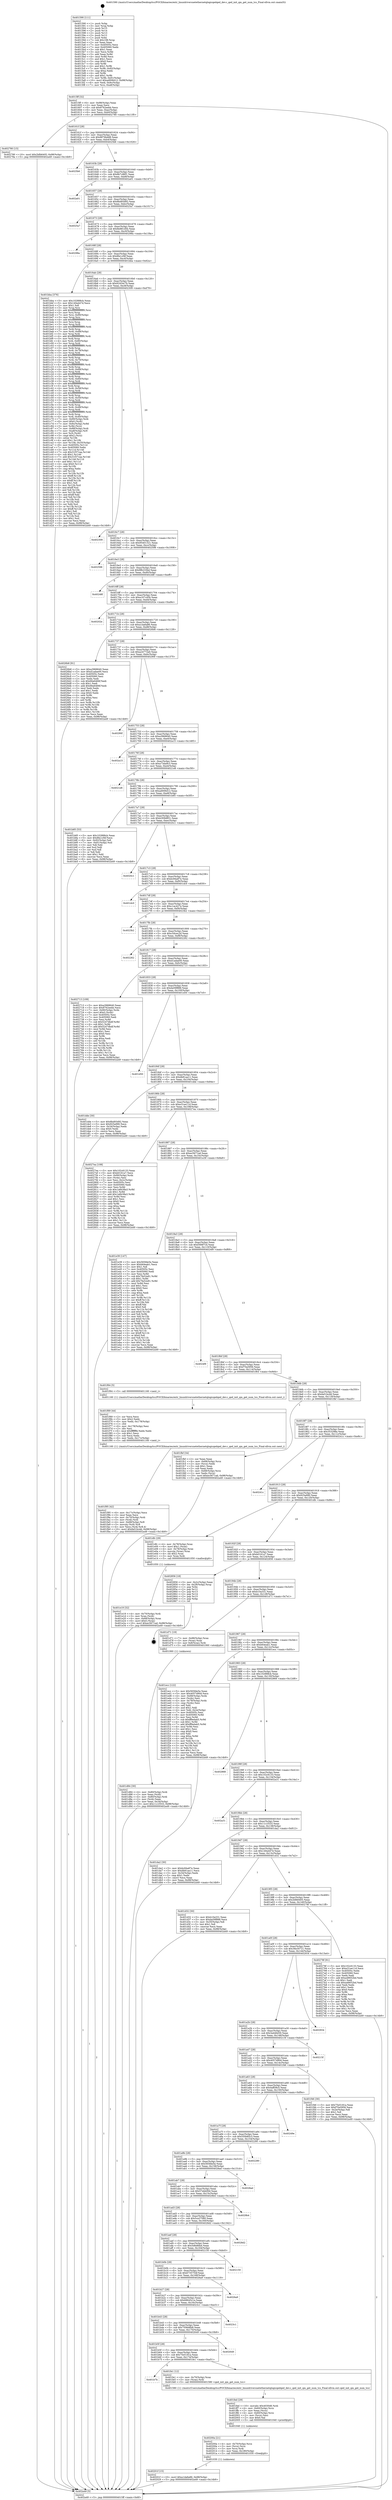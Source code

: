 digraph "0x401590" {
  label = "0x401590 (/mnt/c/Users/mathe/Desktop/tcc/POCII/binaries/extr_linuxdriversnetethernetqlogicqedqed_dev.c_qed_init_qm_get_num_tcs_Final-ollvm.out::main(0))"
  labelloc = "t"
  node[shape=record]

  Entry [label="",width=0.3,height=0.3,shape=circle,fillcolor=black,style=filled]
  "0x4015ff" [label="{
     0x4015ff [32]\l
     | [instrs]\l
     &nbsp;&nbsp;0x4015ff \<+6\>: mov -0x98(%rbp),%eax\l
     &nbsp;&nbsp;0x401605 \<+2\>: mov %eax,%ecx\l
     &nbsp;&nbsp;0x401607 \<+6\>: sub $0x8762eebb,%ecx\l
     &nbsp;&nbsp;0x40160d \<+6\>: mov %eax,-0xac(%rbp)\l
     &nbsp;&nbsp;0x401613 \<+6\>: mov %ecx,-0xb0(%rbp)\l
     &nbsp;&nbsp;0x401619 \<+6\>: je 0000000000402780 \<main+0x11f0\>\l
  }"]
  "0x402780" [label="{
     0x402780 [15]\l
     | [instrs]\l
     &nbsp;&nbsp;0x402780 \<+10\>: movl $0x2bfb6405,-0x98(%rbp)\l
     &nbsp;&nbsp;0x40278a \<+5\>: jmp 0000000000402a49 \<main+0x14b9\>\l
  }"]
  "0x40161f" [label="{
     0x40161f [28]\l
     | [instrs]\l
     &nbsp;&nbsp;0x40161f \<+5\>: jmp 0000000000401624 \<main+0x94\>\l
     &nbsp;&nbsp;0x401624 \<+6\>: mov -0xac(%rbp),%eax\l
     &nbsp;&nbsp;0x40162a \<+5\>: sub $0x8876bdd8,%eax\l
     &nbsp;&nbsp;0x40162f \<+6\>: mov %eax,-0xb4(%rbp)\l
     &nbsp;&nbsp;0x401635 \<+6\>: je 00000000004025b6 \<main+0x1026\>\l
  }"]
  Exit [label="",width=0.3,height=0.3,shape=circle,fillcolor=black,style=filled,peripheries=2]
  "0x4025b6" [label="{
     0x4025b6\l
  }", style=dashed]
  "0x40163b" [label="{
     0x40163b [28]\l
     | [instrs]\l
     &nbsp;&nbsp;0x40163b \<+5\>: jmp 0000000000401640 \<main+0xb0\>\l
     &nbsp;&nbsp;0x401640 \<+6\>: mov -0xac(%rbp),%eax\l
     &nbsp;&nbsp;0x401646 \<+5\>: sub $0x8b7c86f1,%eax\l
     &nbsp;&nbsp;0x40164b \<+6\>: mov %eax,-0xb8(%rbp)\l
     &nbsp;&nbsp;0x401651 \<+6\>: je 0000000000402a01 \<main+0x1471\>\l
  }"]
  "0x40201f" [label="{
     0x40201f [15]\l
     | [instrs]\l
     &nbsp;&nbsp;0x40201f \<+10\>: movl $0xa1da6a86,-0x98(%rbp)\l
     &nbsp;&nbsp;0x402029 \<+5\>: jmp 0000000000402a49 \<main+0x14b9\>\l
  }"]
  "0x402a01" [label="{
     0x402a01\l
  }", style=dashed]
  "0x401657" [label="{
     0x401657 [28]\l
     | [instrs]\l
     &nbsp;&nbsp;0x401657 \<+5\>: jmp 000000000040165c \<main+0xcc\>\l
     &nbsp;&nbsp;0x40165c \<+6\>: mov -0xac(%rbp),%eax\l
     &nbsp;&nbsp;0x401662 \<+5\>: sub $0x8bd93d92,%eax\l
     &nbsp;&nbsp;0x401667 \<+6\>: mov %eax,-0xbc(%rbp)\l
     &nbsp;&nbsp;0x40166d \<+6\>: je 00000000004025a7 \<main+0x1017\>\l
  }"]
  "0x40200a" [label="{
     0x40200a [21]\l
     | [instrs]\l
     &nbsp;&nbsp;0x40200a \<+4\>: mov -0x70(%rbp),%rcx\l
     &nbsp;&nbsp;0x40200e \<+3\>: mov (%rcx),%rcx\l
     &nbsp;&nbsp;0x402011 \<+3\>: mov %rcx,%rdi\l
     &nbsp;&nbsp;0x402014 \<+6\>: mov %eax,-0x180(%rbp)\l
     &nbsp;&nbsp;0x40201a \<+5\>: call 0000000000401030 \<free@plt\>\l
     | [calls]\l
     &nbsp;&nbsp;0x401030 \{1\} (unknown)\l
  }"]
  "0x4025a7" [label="{
     0x4025a7\l
  }", style=dashed]
  "0x401673" [label="{
     0x401673 [28]\l
     | [instrs]\l
     &nbsp;&nbsp;0x401673 \<+5\>: jmp 0000000000401678 \<main+0xe8\>\l
     &nbsp;&nbsp;0x401678 \<+6\>: mov -0xac(%rbp),%eax\l
     &nbsp;&nbsp;0x40167e \<+5\>: sub $0x8e881d5b,%eax\l
     &nbsp;&nbsp;0x401683 \<+6\>: mov %eax,-0xc0(%rbp)\l
     &nbsp;&nbsp;0x401689 \<+6\>: je 000000000040298a \<main+0x13fa\>\l
  }"]
  "0x401fed" [label="{
     0x401fed [29]\l
     | [instrs]\l
     &nbsp;&nbsp;0x401fed \<+10\>: movabs $0x4030d6,%rdi\l
     &nbsp;&nbsp;0x401ff7 \<+4\>: mov -0x60(%rbp),%rcx\l
     &nbsp;&nbsp;0x401ffb \<+2\>: mov %eax,(%rcx)\l
     &nbsp;&nbsp;0x401ffd \<+4\>: mov -0x60(%rbp),%rcx\l
     &nbsp;&nbsp;0x402001 \<+2\>: mov (%rcx),%esi\l
     &nbsp;&nbsp;0x402003 \<+2\>: mov $0x0,%al\l
     &nbsp;&nbsp;0x402005 \<+5\>: call 0000000000401040 \<printf@plt\>\l
     | [calls]\l
     &nbsp;&nbsp;0x401040 \{1\} (unknown)\l
  }"]
  "0x40298a" [label="{
     0x40298a\l
  }", style=dashed]
  "0x40168f" [label="{
     0x40168f [28]\l
     | [instrs]\l
     &nbsp;&nbsp;0x40168f \<+5\>: jmp 0000000000401694 \<main+0x104\>\l
     &nbsp;&nbsp;0x401694 \<+6\>: mov -0xac(%rbp),%eax\l
     &nbsp;&nbsp;0x40169a \<+5\>: sub $0x8fa1cf4f,%eax\l
     &nbsp;&nbsp;0x40169f \<+6\>: mov %eax,-0xc4(%rbp)\l
     &nbsp;&nbsp;0x4016a5 \<+6\>: je 0000000000401bba \<main+0x62a\>\l
  }"]
  "0x401b7b" [label="{
     0x401b7b\l
  }", style=dashed]
  "0x401bba" [label="{
     0x401bba [376]\l
     | [instrs]\l
     &nbsp;&nbsp;0x401bba \<+5\>: mov $0x102888cb,%eax\l
     &nbsp;&nbsp;0x401bbf \<+5\>: mov $0x140a447d,%ecx\l
     &nbsp;&nbsp;0x401bc4 \<+2\>: mov $0x1,%dl\l
     &nbsp;&nbsp;0x401bc6 \<+3\>: mov %rsp,%rsi\l
     &nbsp;&nbsp;0x401bc9 \<+4\>: add $0xfffffffffffffff0,%rsi\l
     &nbsp;&nbsp;0x401bcd \<+3\>: mov %rsi,%rsp\l
     &nbsp;&nbsp;0x401bd0 \<+7\>: mov %rsi,-0x90(%rbp)\l
     &nbsp;&nbsp;0x401bd7 \<+3\>: mov %rsp,%rsi\l
     &nbsp;&nbsp;0x401bda \<+4\>: add $0xfffffffffffffff0,%rsi\l
     &nbsp;&nbsp;0x401bde \<+3\>: mov %rsi,%rsp\l
     &nbsp;&nbsp;0x401be1 \<+3\>: mov %rsp,%rdi\l
     &nbsp;&nbsp;0x401be4 \<+4\>: add $0xfffffffffffffff0,%rdi\l
     &nbsp;&nbsp;0x401be8 \<+3\>: mov %rdi,%rsp\l
     &nbsp;&nbsp;0x401beb \<+7\>: mov %rdi,-0x88(%rbp)\l
     &nbsp;&nbsp;0x401bf2 \<+3\>: mov %rsp,%rdi\l
     &nbsp;&nbsp;0x401bf5 \<+4\>: add $0xfffffffffffffff0,%rdi\l
     &nbsp;&nbsp;0x401bf9 \<+3\>: mov %rdi,%rsp\l
     &nbsp;&nbsp;0x401bfc \<+4\>: mov %rdi,-0x80(%rbp)\l
     &nbsp;&nbsp;0x401c00 \<+3\>: mov %rsp,%rdi\l
     &nbsp;&nbsp;0x401c03 \<+4\>: add $0xfffffffffffffff0,%rdi\l
     &nbsp;&nbsp;0x401c07 \<+3\>: mov %rdi,%rsp\l
     &nbsp;&nbsp;0x401c0a \<+4\>: mov %rdi,-0x78(%rbp)\l
     &nbsp;&nbsp;0x401c0e \<+3\>: mov %rsp,%rdi\l
     &nbsp;&nbsp;0x401c11 \<+4\>: add $0xfffffffffffffff0,%rdi\l
     &nbsp;&nbsp;0x401c15 \<+3\>: mov %rdi,%rsp\l
     &nbsp;&nbsp;0x401c18 \<+4\>: mov %rdi,-0x70(%rbp)\l
     &nbsp;&nbsp;0x401c1c \<+3\>: mov %rsp,%rdi\l
     &nbsp;&nbsp;0x401c1f \<+4\>: add $0xfffffffffffffff0,%rdi\l
     &nbsp;&nbsp;0x401c23 \<+3\>: mov %rdi,%rsp\l
     &nbsp;&nbsp;0x401c26 \<+4\>: mov %rdi,-0x68(%rbp)\l
     &nbsp;&nbsp;0x401c2a \<+3\>: mov %rsp,%rdi\l
     &nbsp;&nbsp;0x401c2d \<+4\>: add $0xfffffffffffffff0,%rdi\l
     &nbsp;&nbsp;0x401c31 \<+3\>: mov %rdi,%rsp\l
     &nbsp;&nbsp;0x401c34 \<+4\>: mov %rdi,-0x60(%rbp)\l
     &nbsp;&nbsp;0x401c38 \<+3\>: mov %rsp,%rdi\l
     &nbsp;&nbsp;0x401c3b \<+4\>: add $0xfffffffffffffff0,%rdi\l
     &nbsp;&nbsp;0x401c3f \<+3\>: mov %rdi,%rsp\l
     &nbsp;&nbsp;0x401c42 \<+4\>: mov %rdi,-0x58(%rbp)\l
     &nbsp;&nbsp;0x401c46 \<+3\>: mov %rsp,%rdi\l
     &nbsp;&nbsp;0x401c49 \<+4\>: add $0xfffffffffffffff0,%rdi\l
     &nbsp;&nbsp;0x401c4d \<+3\>: mov %rdi,%rsp\l
     &nbsp;&nbsp;0x401c50 \<+4\>: mov %rdi,-0x50(%rbp)\l
     &nbsp;&nbsp;0x401c54 \<+3\>: mov %rsp,%rdi\l
     &nbsp;&nbsp;0x401c57 \<+4\>: add $0xfffffffffffffff0,%rdi\l
     &nbsp;&nbsp;0x401c5b \<+3\>: mov %rdi,%rsp\l
     &nbsp;&nbsp;0x401c5e \<+4\>: mov %rdi,-0x48(%rbp)\l
     &nbsp;&nbsp;0x401c62 \<+3\>: mov %rsp,%rdi\l
     &nbsp;&nbsp;0x401c65 \<+4\>: add $0xfffffffffffffff0,%rdi\l
     &nbsp;&nbsp;0x401c69 \<+3\>: mov %rdi,%rsp\l
     &nbsp;&nbsp;0x401c6c \<+4\>: mov %rdi,-0x40(%rbp)\l
     &nbsp;&nbsp;0x401c70 \<+7\>: mov -0x90(%rbp),%rdi\l
     &nbsp;&nbsp;0x401c77 \<+6\>: movl $0x0,(%rdi)\l
     &nbsp;&nbsp;0x401c7d \<+7\>: mov -0x9c(%rbp),%r8d\l
     &nbsp;&nbsp;0x401c84 \<+3\>: mov %r8d,(%rsi)\l
     &nbsp;&nbsp;0x401c87 \<+7\>: mov -0x88(%rbp),%rdi\l
     &nbsp;&nbsp;0x401c8e \<+7\>: mov -0xa8(%rbp),%r9\l
     &nbsp;&nbsp;0x401c95 \<+3\>: mov %r9,(%rdi)\l
     &nbsp;&nbsp;0x401c98 \<+3\>: cmpl $0x2,(%rsi)\l
     &nbsp;&nbsp;0x401c9b \<+4\>: setne %r10b\l
     &nbsp;&nbsp;0x401c9f \<+4\>: and $0x1,%r10b\l
     &nbsp;&nbsp;0x401ca3 \<+4\>: mov %r10b,-0x35(%rbp)\l
     &nbsp;&nbsp;0x401ca7 \<+8\>: mov 0x40505c,%r11d\l
     &nbsp;&nbsp;0x401caf \<+7\>: mov 0x405060,%ebx\l
     &nbsp;&nbsp;0x401cb6 \<+3\>: mov %r11d,%r14d\l
     &nbsp;&nbsp;0x401cb9 \<+7\>: sub $0x31f37caa,%r14d\l
     &nbsp;&nbsp;0x401cc0 \<+4\>: sub $0x1,%r14d\l
     &nbsp;&nbsp;0x401cc4 \<+7\>: add $0x31f37caa,%r14d\l
     &nbsp;&nbsp;0x401ccb \<+4\>: imul %r14d,%r11d\l
     &nbsp;&nbsp;0x401ccf \<+4\>: and $0x1,%r11d\l
     &nbsp;&nbsp;0x401cd3 \<+4\>: cmp $0x0,%r11d\l
     &nbsp;&nbsp;0x401cd7 \<+4\>: sete %r10b\l
     &nbsp;&nbsp;0x401cdb \<+3\>: cmp $0xa,%ebx\l
     &nbsp;&nbsp;0x401cde \<+4\>: setl %r15b\l
     &nbsp;&nbsp;0x401ce2 \<+3\>: mov %r10b,%r12b\l
     &nbsp;&nbsp;0x401ce5 \<+4\>: xor $0xff,%r12b\l
     &nbsp;&nbsp;0x401ce9 \<+3\>: mov %r15b,%r13b\l
     &nbsp;&nbsp;0x401cec \<+4\>: xor $0xff,%r13b\l
     &nbsp;&nbsp;0x401cf0 \<+3\>: xor $0x1,%dl\l
     &nbsp;&nbsp;0x401cf3 \<+3\>: mov %r12b,%sil\l
     &nbsp;&nbsp;0x401cf6 \<+4\>: and $0xff,%sil\l
     &nbsp;&nbsp;0x401cfa \<+3\>: and %dl,%r10b\l
     &nbsp;&nbsp;0x401cfd \<+3\>: mov %r13b,%dil\l
     &nbsp;&nbsp;0x401d00 \<+4\>: and $0xff,%dil\l
     &nbsp;&nbsp;0x401d04 \<+3\>: and %dl,%r15b\l
     &nbsp;&nbsp;0x401d07 \<+3\>: or %r10b,%sil\l
     &nbsp;&nbsp;0x401d0a \<+3\>: or %r15b,%dil\l
     &nbsp;&nbsp;0x401d0d \<+3\>: xor %dil,%sil\l
     &nbsp;&nbsp;0x401d10 \<+3\>: or %r13b,%r12b\l
     &nbsp;&nbsp;0x401d13 \<+4\>: xor $0xff,%r12b\l
     &nbsp;&nbsp;0x401d17 \<+3\>: or $0x1,%dl\l
     &nbsp;&nbsp;0x401d1a \<+3\>: and %dl,%r12b\l
     &nbsp;&nbsp;0x401d1d \<+3\>: or %r12b,%sil\l
     &nbsp;&nbsp;0x401d20 \<+4\>: test $0x1,%sil\l
     &nbsp;&nbsp;0x401d24 \<+3\>: cmovne %ecx,%eax\l
     &nbsp;&nbsp;0x401d27 \<+6\>: mov %eax,-0x98(%rbp)\l
     &nbsp;&nbsp;0x401d2d \<+5\>: jmp 0000000000402a49 \<main+0x14b9\>\l
  }"]
  "0x4016ab" [label="{
     0x4016ab [28]\l
     | [instrs]\l
     &nbsp;&nbsp;0x4016ab \<+5\>: jmp 00000000004016b0 \<main+0x120\>\l
     &nbsp;&nbsp;0x4016b0 \<+6\>: mov -0xac(%rbp),%eax\l
     &nbsp;&nbsp;0x4016b6 \<+5\>: sub $0x92454c7b,%eax\l
     &nbsp;&nbsp;0x4016bb \<+6\>: mov %eax,-0xc8(%rbp)\l
     &nbsp;&nbsp;0x4016c1 \<+6\>: je 0000000000402309 \<main+0xd79\>\l
  }"]
  "0x401fe1" [label="{
     0x401fe1 [12]\l
     | [instrs]\l
     &nbsp;&nbsp;0x401fe1 \<+4\>: mov -0x70(%rbp),%rax\l
     &nbsp;&nbsp;0x401fe5 \<+3\>: mov (%rax),%rdi\l
     &nbsp;&nbsp;0x401fe8 \<+5\>: call 0000000000401580 \<qed_init_qm_get_num_tcs\>\l
     | [calls]\l
     &nbsp;&nbsp;0x401580 \{1\} (/mnt/c/Users/mathe/Desktop/tcc/POCII/binaries/extr_linuxdriversnetethernetqlogicqedqed_dev.c_qed_init_qm_get_num_tcs_Final-ollvm.out::qed_init_qm_get_num_tcs)\l
  }"]
  "0x402309" [label="{
     0x402309\l
  }", style=dashed]
  "0x4016c7" [label="{
     0x4016c7 [28]\l
     | [instrs]\l
     &nbsp;&nbsp;0x4016c7 \<+5\>: jmp 00000000004016cc \<main+0x13c\>\l
     &nbsp;&nbsp;0x4016cc \<+6\>: mov -0xac(%rbp),%eax\l
     &nbsp;&nbsp;0x4016d2 \<+5\>: sub $0x95401321,%eax\l
     &nbsp;&nbsp;0x4016d7 \<+6\>: mov %eax,-0xcc(%rbp)\l
     &nbsp;&nbsp;0x4016dd \<+6\>: je 0000000000402598 \<main+0x1008\>\l
  }"]
  "0x401b5f" [label="{
     0x401b5f [28]\l
     | [instrs]\l
     &nbsp;&nbsp;0x401b5f \<+5\>: jmp 0000000000401b64 \<main+0x5d4\>\l
     &nbsp;&nbsp;0x401b64 \<+6\>: mov -0xac(%rbp),%eax\l
     &nbsp;&nbsp;0x401b6a \<+5\>: sub $0x75e5181a,%eax\l
     &nbsp;&nbsp;0x401b6f \<+6\>: mov %eax,-0x174(%rbp)\l
     &nbsp;&nbsp;0x401b75 \<+6\>: je 0000000000401fe1 \<main+0xa51\>\l
  }"]
  "0x402598" [label="{
     0x402598\l
  }", style=dashed]
  "0x4016e3" [label="{
     0x4016e3 [28]\l
     | [instrs]\l
     &nbsp;&nbsp;0x4016e3 \<+5\>: jmp 00000000004016e8 \<main+0x158\>\l
     &nbsp;&nbsp;0x4016e8 \<+6\>: mov -0xac(%rbp),%eax\l
     &nbsp;&nbsp;0x4016ee \<+5\>: sub $0x9fb233bd,%eax\l
     &nbsp;&nbsp;0x4016f3 \<+6\>: mov %eax,-0xd0(%rbp)\l
     &nbsp;&nbsp;0x4016f9 \<+6\>: je 000000000040248f \<main+0xeff\>\l
  }"]
  "0x402649" [label="{
     0x402649\l
  }", style=dashed]
  "0x40248f" [label="{
     0x40248f\l
  }", style=dashed]
  "0x4016ff" [label="{
     0x4016ff [28]\l
     | [instrs]\l
     &nbsp;&nbsp;0x4016ff \<+5\>: jmp 0000000000401704 \<main+0x174\>\l
     &nbsp;&nbsp;0x401704 \<+6\>: mov -0xac(%rbp),%eax\l
     &nbsp;&nbsp;0x40170a \<+5\>: sub $0xa167c45b,%eax\l
     &nbsp;&nbsp;0x40170f \<+6\>: mov %eax,-0xd4(%rbp)\l
     &nbsp;&nbsp;0x401715 \<+6\>: je 000000000040202e \<main+0xa9e\>\l
  }"]
  "0x401b43" [label="{
     0x401b43 [28]\l
     | [instrs]\l
     &nbsp;&nbsp;0x401b43 \<+5\>: jmp 0000000000401b48 \<main+0x5b8\>\l
     &nbsp;&nbsp;0x401b48 \<+6\>: mov -0xac(%rbp),%eax\l
     &nbsp;&nbsp;0x401b4e \<+5\>: sub $0x7506d6b8,%eax\l
     &nbsp;&nbsp;0x401b53 \<+6\>: mov %eax,-0x170(%rbp)\l
     &nbsp;&nbsp;0x401b59 \<+6\>: je 0000000000402649 \<main+0x10b9\>\l
  }"]
  "0x40202e" [label="{
     0x40202e\l
  }", style=dashed]
  "0x40171b" [label="{
     0x40171b [28]\l
     | [instrs]\l
     &nbsp;&nbsp;0x40171b \<+5\>: jmp 0000000000401720 \<main+0x190\>\l
     &nbsp;&nbsp;0x401720 \<+6\>: mov -0xac(%rbp),%eax\l
     &nbsp;&nbsp;0x401726 \<+5\>: sub $0xa1da6a86,%eax\l
     &nbsp;&nbsp;0x40172b \<+6\>: mov %eax,-0xd8(%rbp)\l
     &nbsp;&nbsp;0x401731 \<+6\>: je 00000000004026b8 \<main+0x1128\>\l
  }"]
  "0x4023c1" [label="{
     0x4023c1\l
  }", style=dashed]
  "0x4026b8" [label="{
     0x4026b8 [91]\l
     | [instrs]\l
     &nbsp;&nbsp;0x4026b8 \<+5\>: mov $0xa3968640,%eax\l
     &nbsp;&nbsp;0x4026bd \<+5\>: mov $0xd1adae00,%ecx\l
     &nbsp;&nbsp;0x4026c2 \<+7\>: mov 0x40505c,%edx\l
     &nbsp;&nbsp;0x4026c9 \<+7\>: mov 0x405060,%esi\l
     &nbsp;&nbsp;0x4026d0 \<+2\>: mov %edx,%edi\l
     &nbsp;&nbsp;0x4026d2 \<+6\>: sub $0x66a6466f,%edi\l
     &nbsp;&nbsp;0x4026d8 \<+3\>: sub $0x1,%edi\l
     &nbsp;&nbsp;0x4026db \<+6\>: add $0x66a6466f,%edi\l
     &nbsp;&nbsp;0x4026e1 \<+3\>: imul %edi,%edx\l
     &nbsp;&nbsp;0x4026e4 \<+3\>: and $0x1,%edx\l
     &nbsp;&nbsp;0x4026e7 \<+3\>: cmp $0x0,%edx\l
     &nbsp;&nbsp;0x4026ea \<+4\>: sete %r8b\l
     &nbsp;&nbsp;0x4026ee \<+3\>: cmp $0xa,%esi\l
     &nbsp;&nbsp;0x4026f1 \<+4\>: setl %r9b\l
     &nbsp;&nbsp;0x4026f5 \<+3\>: mov %r8b,%r10b\l
     &nbsp;&nbsp;0x4026f8 \<+3\>: and %r9b,%r10b\l
     &nbsp;&nbsp;0x4026fb \<+3\>: xor %r9b,%r8b\l
     &nbsp;&nbsp;0x4026fe \<+3\>: or %r8b,%r10b\l
     &nbsp;&nbsp;0x402701 \<+4\>: test $0x1,%r10b\l
     &nbsp;&nbsp;0x402705 \<+3\>: cmovne %ecx,%eax\l
     &nbsp;&nbsp;0x402708 \<+6\>: mov %eax,-0x98(%rbp)\l
     &nbsp;&nbsp;0x40270e \<+5\>: jmp 0000000000402a49 \<main+0x14b9\>\l
  }"]
  "0x401737" [label="{
     0x401737 [28]\l
     | [instrs]\l
     &nbsp;&nbsp;0x401737 \<+5\>: jmp 000000000040173c \<main+0x1ac\>\l
     &nbsp;&nbsp;0x40173c \<+6\>: mov -0xac(%rbp),%eax\l
     &nbsp;&nbsp;0x401742 \<+5\>: sub $0xa24772a0,%eax\l
     &nbsp;&nbsp;0x401747 \<+6\>: mov %eax,-0xdc(%rbp)\l
     &nbsp;&nbsp;0x40174d \<+6\>: je 000000000040290f \<main+0x137f\>\l
  }"]
  "0x401b27" [label="{
     0x401b27 [28]\l
     | [instrs]\l
     &nbsp;&nbsp;0x401b27 \<+5\>: jmp 0000000000401b2c \<main+0x59c\>\l
     &nbsp;&nbsp;0x401b2c \<+6\>: mov -0xac(%rbp),%eax\l
     &nbsp;&nbsp;0x401b32 \<+5\>: sub $0x68645c1a,%eax\l
     &nbsp;&nbsp;0x401b37 \<+6\>: mov %eax,-0x16c(%rbp)\l
     &nbsp;&nbsp;0x401b3d \<+6\>: je 00000000004023c1 \<main+0xe31\>\l
  }"]
  "0x40290f" [label="{
     0x40290f\l
  }", style=dashed]
  "0x401753" [label="{
     0x401753 [28]\l
     | [instrs]\l
     &nbsp;&nbsp;0x401753 \<+5\>: jmp 0000000000401758 \<main+0x1c8\>\l
     &nbsp;&nbsp;0x401758 \<+6\>: mov -0xac(%rbp),%eax\l
     &nbsp;&nbsp;0x40175e \<+5\>: sub $0xa3968640,%eax\l
     &nbsp;&nbsp;0x401763 \<+6\>: mov %eax,-0xe0(%rbp)\l
     &nbsp;&nbsp;0x401769 \<+6\>: je 0000000000402a15 \<main+0x1485\>\l
  }"]
  "0x4026a9" [label="{
     0x4026a9\l
  }", style=dashed]
  "0x402a15" [label="{
     0x402a15\l
  }", style=dashed]
  "0x40176f" [label="{
     0x40176f [28]\l
     | [instrs]\l
     &nbsp;&nbsp;0x40176f \<+5\>: jmp 0000000000401774 \<main+0x1e4\>\l
     &nbsp;&nbsp;0x401774 \<+6\>: mov -0xac(%rbp),%eax\l
     &nbsp;&nbsp;0x40177a \<+5\>: sub $0xa73da9c3,%eax\l
     &nbsp;&nbsp;0x40177f \<+6\>: mov %eax,-0xe4(%rbp)\l
     &nbsp;&nbsp;0x401785 \<+6\>: je 00000000004021e8 \<main+0xc58\>\l
  }"]
  "0x401b0b" [label="{
     0x401b0b [28]\l
     | [instrs]\l
     &nbsp;&nbsp;0x401b0b \<+5\>: jmp 0000000000401b10 \<main+0x580\>\l
     &nbsp;&nbsp;0x401b10 \<+6\>: mov -0xac(%rbp),%eax\l
     &nbsp;&nbsp;0x401b16 \<+5\>: sub $0x6735754f,%eax\l
     &nbsp;&nbsp;0x401b1b \<+6\>: mov %eax,-0x168(%rbp)\l
     &nbsp;&nbsp;0x401b21 \<+6\>: je 00000000004026a9 \<main+0x1119\>\l
  }"]
  "0x4021e8" [label="{
     0x4021e8\l
  }", style=dashed]
  "0x40178b" [label="{
     0x40178b [28]\l
     | [instrs]\l
     &nbsp;&nbsp;0x40178b \<+5\>: jmp 0000000000401790 \<main+0x200\>\l
     &nbsp;&nbsp;0x401790 \<+6\>: mov -0xac(%rbp),%eax\l
     &nbsp;&nbsp;0x401796 \<+5\>: sub $0xad006d12,%eax\l
     &nbsp;&nbsp;0x40179b \<+6\>: mov %eax,-0xe8(%rbp)\l
     &nbsp;&nbsp;0x4017a1 \<+6\>: je 0000000000401b85 \<main+0x5f5\>\l
  }"]
  "0x402150" [label="{
     0x402150\l
  }", style=dashed]
  "0x401b85" [label="{
     0x401b85 [53]\l
     | [instrs]\l
     &nbsp;&nbsp;0x401b85 \<+5\>: mov $0x102888cb,%eax\l
     &nbsp;&nbsp;0x401b8a \<+5\>: mov $0x8fa1cf4f,%ecx\l
     &nbsp;&nbsp;0x401b8f \<+6\>: mov -0x92(%rbp),%dl\l
     &nbsp;&nbsp;0x401b95 \<+7\>: mov -0x91(%rbp),%sil\l
     &nbsp;&nbsp;0x401b9c \<+3\>: mov %dl,%dil\l
     &nbsp;&nbsp;0x401b9f \<+3\>: and %sil,%dil\l
     &nbsp;&nbsp;0x401ba2 \<+3\>: xor %sil,%dl\l
     &nbsp;&nbsp;0x401ba5 \<+3\>: or %dl,%dil\l
     &nbsp;&nbsp;0x401ba8 \<+4\>: test $0x1,%dil\l
     &nbsp;&nbsp;0x401bac \<+3\>: cmovne %ecx,%eax\l
     &nbsp;&nbsp;0x401baf \<+6\>: mov %eax,-0x98(%rbp)\l
     &nbsp;&nbsp;0x401bb5 \<+5\>: jmp 0000000000402a49 \<main+0x14b9\>\l
  }"]
  "0x4017a7" [label="{
     0x4017a7 [28]\l
     | [instrs]\l
     &nbsp;&nbsp;0x4017a7 \<+5\>: jmp 00000000004017ac \<main+0x21c\>\l
     &nbsp;&nbsp;0x4017ac \<+6\>: mov -0xac(%rbp),%eax\l
     &nbsp;&nbsp;0x4017b2 \<+5\>: sub $0xb309d851,%eax\l
     &nbsp;&nbsp;0x4017b7 \<+6\>: mov %eax,-0xec(%rbp)\l
     &nbsp;&nbsp;0x4017bd \<+6\>: je 00000000004020c1 \<main+0xb31\>\l
  }"]
  "0x402a49" [label="{
     0x402a49 [5]\l
     | [instrs]\l
     &nbsp;&nbsp;0x402a49 \<+5\>: jmp 00000000004015ff \<main+0x6f\>\l
  }"]
  "0x401590" [label="{
     0x401590 [111]\l
     | [instrs]\l
     &nbsp;&nbsp;0x401590 \<+1\>: push %rbp\l
     &nbsp;&nbsp;0x401591 \<+3\>: mov %rsp,%rbp\l
     &nbsp;&nbsp;0x401594 \<+2\>: push %r15\l
     &nbsp;&nbsp;0x401596 \<+2\>: push %r14\l
     &nbsp;&nbsp;0x401598 \<+2\>: push %r13\l
     &nbsp;&nbsp;0x40159a \<+2\>: push %r12\l
     &nbsp;&nbsp;0x40159c \<+1\>: push %rbx\l
     &nbsp;&nbsp;0x40159d \<+7\>: sub $0x198,%rsp\l
     &nbsp;&nbsp;0x4015a4 \<+2\>: xor %eax,%eax\l
     &nbsp;&nbsp;0x4015a6 \<+7\>: mov 0x40505c,%ecx\l
     &nbsp;&nbsp;0x4015ad \<+7\>: mov 0x405060,%edx\l
     &nbsp;&nbsp;0x4015b4 \<+3\>: sub $0x1,%eax\l
     &nbsp;&nbsp;0x4015b7 \<+3\>: mov %ecx,%r8d\l
     &nbsp;&nbsp;0x4015ba \<+3\>: add %eax,%r8d\l
     &nbsp;&nbsp;0x4015bd \<+4\>: imul %r8d,%ecx\l
     &nbsp;&nbsp;0x4015c1 \<+3\>: and $0x1,%ecx\l
     &nbsp;&nbsp;0x4015c4 \<+3\>: cmp $0x0,%ecx\l
     &nbsp;&nbsp;0x4015c7 \<+4\>: sete %r9b\l
     &nbsp;&nbsp;0x4015cb \<+4\>: and $0x1,%r9b\l
     &nbsp;&nbsp;0x4015cf \<+7\>: mov %r9b,-0x92(%rbp)\l
     &nbsp;&nbsp;0x4015d6 \<+3\>: cmp $0xa,%edx\l
     &nbsp;&nbsp;0x4015d9 \<+4\>: setl %r9b\l
     &nbsp;&nbsp;0x4015dd \<+4\>: and $0x1,%r9b\l
     &nbsp;&nbsp;0x4015e1 \<+7\>: mov %r9b,-0x91(%rbp)\l
     &nbsp;&nbsp;0x4015e8 \<+10\>: movl $0xad006d12,-0x98(%rbp)\l
     &nbsp;&nbsp;0x4015f2 \<+6\>: mov %edi,-0x9c(%rbp)\l
     &nbsp;&nbsp;0x4015f8 \<+7\>: mov %rsi,-0xa8(%rbp)\l
  }"]
  "0x401aef" [label="{
     0x401aef [28]\l
     | [instrs]\l
     &nbsp;&nbsp;0x401aef \<+5\>: jmp 0000000000401af4 \<main+0x564\>\l
     &nbsp;&nbsp;0x401af4 \<+6\>: mov -0xac(%rbp),%eax\l
     &nbsp;&nbsp;0x401afa \<+5\>: sub $0x5d6d6fa4,%eax\l
     &nbsp;&nbsp;0x401aff \<+6\>: mov %eax,-0x164(%rbp)\l
     &nbsp;&nbsp;0x401b05 \<+6\>: je 0000000000402150 \<main+0xbc0\>\l
  }"]
  "0x4028d2" [label="{
     0x4028d2\l
  }", style=dashed]
  "0x4020c1" [label="{
     0x4020c1\l
  }", style=dashed]
  "0x4017c3" [label="{
     0x4017c3 [28]\l
     | [instrs]\l
     &nbsp;&nbsp;0x4017c3 \<+5\>: jmp 00000000004017c8 \<main+0x238\>\l
     &nbsp;&nbsp;0x4017c8 \<+6\>: mov -0xac(%rbp),%eax\l
     &nbsp;&nbsp;0x4017ce \<+5\>: sub $0xbc94a87e,%eax\l
     &nbsp;&nbsp;0x4017d3 \<+6\>: mov %eax,-0xf0(%rbp)\l
     &nbsp;&nbsp;0x4017d9 \<+6\>: je 0000000000401dc0 \<main+0x830\>\l
  }"]
  "0x401ad3" [label="{
     0x401ad3 [28]\l
     | [instrs]\l
     &nbsp;&nbsp;0x401ad3 \<+5\>: jmp 0000000000401ad8 \<main+0x548\>\l
     &nbsp;&nbsp;0x401ad8 \<+6\>: mov -0xac(%rbp),%eax\l
     &nbsp;&nbsp;0x401ade \<+5\>: sub $0x5ca37080,%eax\l
     &nbsp;&nbsp;0x401ae3 \<+6\>: mov %eax,-0x160(%rbp)\l
     &nbsp;&nbsp;0x401ae9 \<+6\>: je 00000000004028d2 \<main+0x1342\>\l
  }"]
  "0x401dc0" [label="{
     0x401dc0\l
  }", style=dashed]
  "0x4017df" [label="{
     0x4017df [28]\l
     | [instrs]\l
     &nbsp;&nbsp;0x4017df \<+5\>: jmp 00000000004017e4 \<main+0x254\>\l
     &nbsp;&nbsp;0x4017e4 \<+6\>: mov -0xac(%rbp),%eax\l
     &nbsp;&nbsp;0x4017ea \<+5\>: sub $0xc1ac427e,%eax\l
     &nbsp;&nbsp;0x4017ef \<+6\>: mov %eax,-0xf4(%rbp)\l
     &nbsp;&nbsp;0x4017f5 \<+6\>: je 00000000004023b2 \<main+0xe22\>\l
  }"]
  "0x4029b4" [label="{
     0x4029b4\l
  }", style=dashed]
  "0x4023b2" [label="{
     0x4023b2\l
  }", style=dashed]
  "0x4017fb" [label="{
     0x4017fb [28]\l
     | [instrs]\l
     &nbsp;&nbsp;0x4017fb \<+5\>: jmp 0000000000401800 \<main+0x270\>\l
     &nbsp;&nbsp;0x401800 \<+6\>: mov -0xac(%rbp),%eax\l
     &nbsp;&nbsp;0x401806 \<+5\>: sub $0xc5dcec2d,%eax\l
     &nbsp;&nbsp;0x40180b \<+6\>: mov %eax,-0xf8(%rbp)\l
     &nbsp;&nbsp;0x401811 \<+6\>: je 0000000000402262 \<main+0xcd2\>\l
  }"]
  "0x401ab7" [label="{
     0x401ab7 [28]\l
     | [instrs]\l
     &nbsp;&nbsp;0x401ab7 \<+5\>: jmp 0000000000401abc \<main+0x52c\>\l
     &nbsp;&nbsp;0x401abc \<+6\>: mov -0xac(%rbp),%eax\l
     &nbsp;&nbsp;0x401ac2 \<+5\>: sub $0x57ebb00d,%eax\l
     &nbsp;&nbsp;0x401ac7 \<+6\>: mov %eax,-0x15c(%rbp)\l
     &nbsp;&nbsp;0x401acd \<+6\>: je 00000000004029b4 \<main+0x1424\>\l
  }"]
  "0x402262" [label="{
     0x402262\l
  }", style=dashed]
  "0x401817" [label="{
     0x401817 [28]\l
     | [instrs]\l
     &nbsp;&nbsp;0x401817 \<+5\>: jmp 000000000040181c \<main+0x28c\>\l
     &nbsp;&nbsp;0x40181c \<+6\>: mov -0xac(%rbp),%eax\l
     &nbsp;&nbsp;0x401822 \<+5\>: sub $0xd1adae00,%eax\l
     &nbsp;&nbsp;0x401827 \<+6\>: mov %eax,-0xfc(%rbp)\l
     &nbsp;&nbsp;0x40182d \<+6\>: je 0000000000402713 \<main+0x1183\>\l
  }"]
  "0x4028ad" [label="{
     0x4028ad\l
  }", style=dashed]
  "0x402713" [label="{
     0x402713 [109]\l
     | [instrs]\l
     &nbsp;&nbsp;0x402713 \<+5\>: mov $0xa3968640,%eax\l
     &nbsp;&nbsp;0x402718 \<+5\>: mov $0x8762eebb,%ecx\l
     &nbsp;&nbsp;0x40271d \<+7\>: mov -0x90(%rbp),%rdx\l
     &nbsp;&nbsp;0x402724 \<+6\>: movl $0x0,(%rdx)\l
     &nbsp;&nbsp;0x40272a \<+7\>: mov 0x40505c,%esi\l
     &nbsp;&nbsp;0x402731 \<+7\>: mov 0x405060,%edi\l
     &nbsp;&nbsp;0x402738 \<+3\>: mov %esi,%r8d\l
     &nbsp;&nbsp;0x40273b \<+7\>: sub $0x5247dbdf,%r8d\l
     &nbsp;&nbsp;0x402742 \<+4\>: sub $0x1,%r8d\l
     &nbsp;&nbsp;0x402746 \<+7\>: add $0x5247dbdf,%r8d\l
     &nbsp;&nbsp;0x40274d \<+4\>: imul %r8d,%esi\l
     &nbsp;&nbsp;0x402751 \<+3\>: and $0x1,%esi\l
     &nbsp;&nbsp;0x402754 \<+3\>: cmp $0x0,%esi\l
     &nbsp;&nbsp;0x402757 \<+4\>: sete %r9b\l
     &nbsp;&nbsp;0x40275b \<+3\>: cmp $0xa,%edi\l
     &nbsp;&nbsp;0x40275e \<+4\>: setl %r10b\l
     &nbsp;&nbsp;0x402762 \<+3\>: mov %r9b,%r11b\l
     &nbsp;&nbsp;0x402765 \<+3\>: and %r10b,%r11b\l
     &nbsp;&nbsp;0x402768 \<+3\>: xor %r10b,%r9b\l
     &nbsp;&nbsp;0x40276b \<+3\>: or %r9b,%r11b\l
     &nbsp;&nbsp;0x40276e \<+4\>: test $0x1,%r11b\l
     &nbsp;&nbsp;0x402772 \<+3\>: cmovne %ecx,%eax\l
     &nbsp;&nbsp;0x402775 \<+6\>: mov %eax,-0x98(%rbp)\l
     &nbsp;&nbsp;0x40277b \<+5\>: jmp 0000000000402a49 \<main+0x14b9\>\l
  }"]
  "0x401833" [label="{
     0x401833 [28]\l
     | [instrs]\l
     &nbsp;&nbsp;0x401833 \<+5\>: jmp 0000000000401838 \<main+0x2a8\>\l
     &nbsp;&nbsp;0x401838 \<+6\>: mov -0xac(%rbp),%eax\l
     &nbsp;&nbsp;0x40183e \<+5\>: sub $0xda59f888,%eax\l
     &nbsp;&nbsp;0x401843 \<+6\>: mov %eax,-0x100(%rbp)\l
     &nbsp;&nbsp;0x401849 \<+6\>: je 0000000000401d50 \<main+0x7c0\>\l
  }"]
  "0x401a9b" [label="{
     0x401a9b [28]\l
     | [instrs]\l
     &nbsp;&nbsp;0x401a9b \<+5\>: jmp 0000000000401aa0 \<main+0x510\>\l
     &nbsp;&nbsp;0x401aa0 \<+6\>: mov -0xac(%rbp),%eax\l
     &nbsp;&nbsp;0x401aa6 \<+5\>: sub $0x565fde5e,%eax\l
     &nbsp;&nbsp;0x401aab \<+6\>: mov %eax,-0x158(%rbp)\l
     &nbsp;&nbsp;0x401ab1 \<+6\>: je 00000000004028ad \<main+0x131d\>\l
  }"]
  "0x401d50" [label="{
     0x401d50\l
  }", style=dashed]
  "0x40184f" [label="{
     0x40184f [28]\l
     | [instrs]\l
     &nbsp;&nbsp;0x40184f \<+5\>: jmp 0000000000401854 \<main+0x2c4\>\l
     &nbsp;&nbsp;0x401854 \<+6\>: mov -0xac(%rbp),%eax\l
     &nbsp;&nbsp;0x40185a \<+5\>: sub $0xdb81aa11,%eax\l
     &nbsp;&nbsp;0x40185f \<+6\>: mov %eax,-0x104(%rbp)\l
     &nbsp;&nbsp;0x401865 \<+6\>: je 0000000000401dde \<main+0x84e\>\l
  }"]
  "0x402280" [label="{
     0x402280\l
  }", style=dashed]
  "0x401dde" [label="{
     0x401dde [30]\l
     | [instrs]\l
     &nbsp;&nbsp;0x401dde \<+5\>: mov $0x8bd93d92,%eax\l
     &nbsp;&nbsp;0x401de3 \<+5\>: mov $0x925a990,%ecx\l
     &nbsp;&nbsp;0x401de8 \<+3\>: mov -0x34(%rbp),%edx\l
     &nbsp;&nbsp;0x401deb \<+3\>: cmp $0x0,%edx\l
     &nbsp;&nbsp;0x401dee \<+3\>: cmove %ecx,%eax\l
     &nbsp;&nbsp;0x401df1 \<+6\>: mov %eax,-0x98(%rbp)\l
     &nbsp;&nbsp;0x401df7 \<+5\>: jmp 0000000000402a49 \<main+0x14b9\>\l
  }"]
  "0x40186b" [label="{
     0x40186b [28]\l
     | [instrs]\l
     &nbsp;&nbsp;0x40186b \<+5\>: jmp 0000000000401870 \<main+0x2e0\>\l
     &nbsp;&nbsp;0x401870 \<+6\>: mov -0xac(%rbp),%eax\l
     &nbsp;&nbsp;0x401876 \<+5\>: sub $0xe31ee11d,%eax\l
     &nbsp;&nbsp;0x40187b \<+6\>: mov %eax,-0x108(%rbp)\l
     &nbsp;&nbsp;0x401881 \<+6\>: je 00000000004027ea \<main+0x125a\>\l
  }"]
  "0x401a7f" [label="{
     0x401a7f [28]\l
     | [instrs]\l
     &nbsp;&nbsp;0x401a7f \<+5\>: jmp 0000000000401a84 \<main+0x4f4\>\l
     &nbsp;&nbsp;0x401a84 \<+6\>: mov -0xac(%rbp),%eax\l
     &nbsp;&nbsp;0x401a8a \<+5\>: sub $0x550b85c3,%eax\l
     &nbsp;&nbsp;0x401a8f \<+6\>: mov %eax,-0x154(%rbp)\l
     &nbsp;&nbsp;0x401a95 \<+6\>: je 0000000000402280 \<main+0xcf0\>\l
  }"]
  "0x4027ea" [label="{
     0x4027ea [108]\l
     | [instrs]\l
     &nbsp;&nbsp;0x4027ea \<+5\>: mov $0x102c6133,%eax\l
     &nbsp;&nbsp;0x4027ef \<+5\>: mov $0xb0161a7,%ecx\l
     &nbsp;&nbsp;0x4027f4 \<+7\>: mov -0x90(%rbp),%rdx\l
     &nbsp;&nbsp;0x4027fb \<+2\>: mov (%rdx),%esi\l
     &nbsp;&nbsp;0x4027fd \<+3\>: mov %esi,-0x2c(%rbp)\l
     &nbsp;&nbsp;0x402800 \<+7\>: mov 0x40505c,%esi\l
     &nbsp;&nbsp;0x402807 \<+7\>: mov 0x405060,%edi\l
     &nbsp;&nbsp;0x40280e \<+3\>: mov %esi,%r8d\l
     &nbsp;&nbsp;0x402811 \<+7\>: sub $0x1a6b38a3,%r8d\l
     &nbsp;&nbsp;0x402818 \<+4\>: sub $0x1,%r8d\l
     &nbsp;&nbsp;0x40281c \<+7\>: add $0x1a6b38a3,%r8d\l
     &nbsp;&nbsp;0x402823 \<+4\>: imul %r8d,%esi\l
     &nbsp;&nbsp;0x402827 \<+3\>: and $0x1,%esi\l
     &nbsp;&nbsp;0x40282a \<+3\>: cmp $0x0,%esi\l
     &nbsp;&nbsp;0x40282d \<+4\>: sete %r9b\l
     &nbsp;&nbsp;0x402831 \<+3\>: cmp $0xa,%edi\l
     &nbsp;&nbsp;0x402834 \<+4\>: setl %r10b\l
     &nbsp;&nbsp;0x402838 \<+3\>: mov %r9b,%r11b\l
     &nbsp;&nbsp;0x40283b \<+3\>: and %r10b,%r11b\l
     &nbsp;&nbsp;0x40283e \<+3\>: xor %r10b,%r9b\l
     &nbsp;&nbsp;0x402841 \<+3\>: or %r9b,%r11b\l
     &nbsp;&nbsp;0x402844 \<+4\>: test $0x1,%r11b\l
     &nbsp;&nbsp;0x402848 \<+3\>: cmovne %ecx,%eax\l
     &nbsp;&nbsp;0x40284b \<+6\>: mov %eax,-0x98(%rbp)\l
     &nbsp;&nbsp;0x402851 \<+5\>: jmp 0000000000402a49 \<main+0x14b9\>\l
  }"]
  "0x401887" [label="{
     0x401887 [28]\l
     | [instrs]\l
     &nbsp;&nbsp;0x401887 \<+5\>: jmp 000000000040188c \<main+0x2fc\>\l
     &nbsp;&nbsp;0x40188c \<+6\>: mov -0xac(%rbp),%eax\l
     &nbsp;&nbsp;0x401892 \<+5\>: sub $0xec5671ad,%eax\l
     &nbsp;&nbsp;0x401897 \<+6\>: mov %eax,-0x10c(%rbp)\l
     &nbsp;&nbsp;0x40189d \<+6\>: je 0000000000401e39 \<main+0x8a9\>\l
  }"]
  "0x40249e" [label="{
     0x40249e\l
  }", style=dashed]
  "0x401e39" [label="{
     0x401e39 [147]\l
     | [instrs]\l
     &nbsp;&nbsp;0x401e39 \<+5\>: mov $0x565fde5e,%eax\l
     &nbsp;&nbsp;0x401e3e \<+5\>: mov $0xb64eab1,%ecx\l
     &nbsp;&nbsp;0x401e43 \<+2\>: mov $0x1,%dl\l
     &nbsp;&nbsp;0x401e45 \<+7\>: mov 0x40505c,%esi\l
     &nbsp;&nbsp;0x401e4c \<+7\>: mov 0x405060,%edi\l
     &nbsp;&nbsp;0x401e53 \<+3\>: mov %esi,%r8d\l
     &nbsp;&nbsp;0x401e56 \<+7\>: sub $0x7fa52e81,%r8d\l
     &nbsp;&nbsp;0x401e5d \<+4\>: sub $0x1,%r8d\l
     &nbsp;&nbsp;0x401e61 \<+7\>: add $0x7fa52e81,%r8d\l
     &nbsp;&nbsp;0x401e68 \<+4\>: imul %r8d,%esi\l
     &nbsp;&nbsp;0x401e6c \<+3\>: and $0x1,%esi\l
     &nbsp;&nbsp;0x401e6f \<+3\>: cmp $0x0,%esi\l
     &nbsp;&nbsp;0x401e72 \<+4\>: sete %r9b\l
     &nbsp;&nbsp;0x401e76 \<+3\>: cmp $0xa,%edi\l
     &nbsp;&nbsp;0x401e79 \<+4\>: setl %r10b\l
     &nbsp;&nbsp;0x401e7d \<+3\>: mov %r9b,%r11b\l
     &nbsp;&nbsp;0x401e80 \<+4\>: xor $0xff,%r11b\l
     &nbsp;&nbsp;0x401e84 \<+3\>: mov %r10b,%bl\l
     &nbsp;&nbsp;0x401e87 \<+3\>: xor $0xff,%bl\l
     &nbsp;&nbsp;0x401e8a \<+3\>: xor $0x0,%dl\l
     &nbsp;&nbsp;0x401e8d \<+3\>: mov %r11b,%r14b\l
     &nbsp;&nbsp;0x401e90 \<+4\>: and $0x0,%r14b\l
     &nbsp;&nbsp;0x401e94 \<+3\>: and %dl,%r9b\l
     &nbsp;&nbsp;0x401e97 \<+3\>: mov %bl,%r15b\l
     &nbsp;&nbsp;0x401e9a \<+4\>: and $0x0,%r15b\l
     &nbsp;&nbsp;0x401e9e \<+3\>: and %dl,%r10b\l
     &nbsp;&nbsp;0x401ea1 \<+3\>: or %r9b,%r14b\l
     &nbsp;&nbsp;0x401ea4 \<+3\>: or %r10b,%r15b\l
     &nbsp;&nbsp;0x401ea7 \<+3\>: xor %r15b,%r14b\l
     &nbsp;&nbsp;0x401eaa \<+3\>: or %bl,%r11b\l
     &nbsp;&nbsp;0x401ead \<+4\>: xor $0xff,%r11b\l
     &nbsp;&nbsp;0x401eb1 \<+3\>: or $0x0,%dl\l
     &nbsp;&nbsp;0x401eb4 \<+3\>: and %dl,%r11b\l
     &nbsp;&nbsp;0x401eb7 \<+3\>: or %r11b,%r14b\l
     &nbsp;&nbsp;0x401eba \<+4\>: test $0x1,%r14b\l
     &nbsp;&nbsp;0x401ebe \<+3\>: cmovne %ecx,%eax\l
     &nbsp;&nbsp;0x401ec1 \<+6\>: mov %eax,-0x98(%rbp)\l
     &nbsp;&nbsp;0x401ec7 \<+5\>: jmp 0000000000402a49 \<main+0x14b9\>\l
  }"]
  "0x4018a3" [label="{
     0x4018a3 [28]\l
     | [instrs]\l
     &nbsp;&nbsp;0x4018a3 \<+5\>: jmp 00000000004018a8 \<main+0x318\>\l
     &nbsp;&nbsp;0x4018a8 \<+6\>: mov -0xac(%rbp),%eax\l
     &nbsp;&nbsp;0x4018ae \<+5\>: sub $0xf368f7c4,%eax\l
     &nbsp;&nbsp;0x4018b3 \<+6\>: mov %eax,-0x110(%rbp)\l
     &nbsp;&nbsp;0x4018b9 \<+6\>: je 00000000004024f9 \<main+0xf69\>\l
  }"]
  "0x401f95" [label="{
     0x401f95 [42]\l
     | [instrs]\l
     &nbsp;&nbsp;0x401f95 \<+6\>: mov -0x17c(%rbp),%ecx\l
     &nbsp;&nbsp;0x401f9b \<+3\>: imul %eax,%ecx\l
     &nbsp;&nbsp;0x401f9e \<+4\>: mov -0x70(%rbp),%rdi\l
     &nbsp;&nbsp;0x401fa2 \<+3\>: mov (%rdi),%rdi\l
     &nbsp;&nbsp;0x401fa5 \<+4\>: mov -0x68(%rbp),%r8\l
     &nbsp;&nbsp;0x401fa9 \<+3\>: movslq (%r8),%r8\l
     &nbsp;&nbsp;0x401fac \<+4\>: mov %ecx,(%rdi,%r8,4)\l
     &nbsp;&nbsp;0x401fb0 \<+10\>: movl $0xfa01bcdd,-0x98(%rbp)\l
     &nbsp;&nbsp;0x401fba \<+5\>: jmp 0000000000402a49 \<main+0x14b9\>\l
  }"]
  "0x4024f9" [label="{
     0x4024f9\l
  }", style=dashed]
  "0x4018bf" [label="{
     0x4018bf [28]\l
     | [instrs]\l
     &nbsp;&nbsp;0x4018bf \<+5\>: jmp 00000000004018c4 \<main+0x334\>\l
     &nbsp;&nbsp;0x4018c4 \<+6\>: mov -0xac(%rbp),%eax\l
     &nbsp;&nbsp;0x4018ca \<+5\>: sub $0xf70a5956,%eax\l
     &nbsp;&nbsp;0x4018cf \<+6\>: mov %eax,-0x114(%rbp)\l
     &nbsp;&nbsp;0x4018d5 \<+6\>: je 0000000000401f64 \<main+0x9d4\>\l
  }"]
  "0x401f69" [label="{
     0x401f69 [44]\l
     | [instrs]\l
     &nbsp;&nbsp;0x401f69 \<+2\>: xor %ecx,%ecx\l
     &nbsp;&nbsp;0x401f6b \<+5\>: mov $0x2,%edx\l
     &nbsp;&nbsp;0x401f70 \<+6\>: mov %edx,-0x178(%rbp)\l
     &nbsp;&nbsp;0x401f76 \<+1\>: cltd\l
     &nbsp;&nbsp;0x401f77 \<+6\>: mov -0x178(%rbp),%esi\l
     &nbsp;&nbsp;0x401f7d \<+2\>: idiv %esi\l
     &nbsp;&nbsp;0x401f7f \<+6\>: imul $0xfffffffe,%edx,%edx\l
     &nbsp;&nbsp;0x401f85 \<+3\>: sub $0x1,%ecx\l
     &nbsp;&nbsp;0x401f88 \<+2\>: sub %ecx,%edx\l
     &nbsp;&nbsp;0x401f8a \<+6\>: mov %edx,-0x17c(%rbp)\l
     &nbsp;&nbsp;0x401f90 \<+5\>: call 0000000000401160 \<next_i\>\l
     | [calls]\l
     &nbsp;&nbsp;0x401160 \{1\} (/mnt/c/Users/mathe/Desktop/tcc/POCII/binaries/extr_linuxdriversnetethernetqlogicqedqed_dev.c_qed_init_qm_get_num_tcs_Final-ollvm.out::next_i)\l
  }"]
  "0x401f64" [label="{
     0x401f64 [5]\l
     | [instrs]\l
     &nbsp;&nbsp;0x401f64 \<+5\>: call 0000000000401160 \<next_i\>\l
     | [calls]\l
     &nbsp;&nbsp;0x401160 \{1\} (/mnt/c/Users/mathe/Desktop/tcc/POCII/binaries/extr_linuxdriversnetethernetqlogicqedqed_dev.c_qed_init_qm_get_num_tcs_Final-ollvm.out::next_i)\l
  }"]
  "0x4018db" [label="{
     0x4018db [28]\l
     | [instrs]\l
     &nbsp;&nbsp;0x4018db \<+5\>: jmp 00000000004018e0 \<main+0x350\>\l
     &nbsp;&nbsp;0x4018e0 \<+6\>: mov -0xac(%rbp),%eax\l
     &nbsp;&nbsp;0x4018e6 \<+5\>: sub $0xfa01bcdd,%eax\l
     &nbsp;&nbsp;0x4018eb \<+6\>: mov %eax,-0x118(%rbp)\l
     &nbsp;&nbsp;0x4018f1 \<+6\>: je 0000000000401fbf \<main+0xa2f\>\l
  }"]
  "0x401a63" [label="{
     0x401a63 [28]\l
     | [instrs]\l
     &nbsp;&nbsp;0x401a63 \<+5\>: jmp 0000000000401a68 \<main+0x4d8\>\l
     &nbsp;&nbsp;0x401a68 \<+6\>: mov -0xac(%rbp),%eax\l
     &nbsp;&nbsp;0x401a6e \<+5\>: sub $0x4aff38c5,%eax\l
     &nbsp;&nbsp;0x401a73 \<+6\>: mov %eax,-0x150(%rbp)\l
     &nbsp;&nbsp;0x401a79 \<+6\>: je 000000000040249e \<main+0xf0e\>\l
  }"]
  "0x401fbf" [label="{
     0x401fbf [34]\l
     | [instrs]\l
     &nbsp;&nbsp;0x401fbf \<+2\>: xor %eax,%eax\l
     &nbsp;&nbsp;0x401fc1 \<+4\>: mov -0x68(%rbp),%rcx\l
     &nbsp;&nbsp;0x401fc5 \<+2\>: mov (%rcx),%edx\l
     &nbsp;&nbsp;0x401fc7 \<+3\>: sub $0x1,%eax\l
     &nbsp;&nbsp;0x401fca \<+2\>: sub %eax,%edx\l
     &nbsp;&nbsp;0x401fcc \<+4\>: mov -0x68(%rbp),%rcx\l
     &nbsp;&nbsp;0x401fd0 \<+2\>: mov %edx,(%rcx)\l
     &nbsp;&nbsp;0x401fd2 \<+10\>: movl $0xec5671ad,-0x98(%rbp)\l
     &nbsp;&nbsp;0x401fdc \<+5\>: jmp 0000000000402a49 \<main+0x14b9\>\l
  }"]
  "0x4018f7" [label="{
     0x4018f7 [28]\l
     | [instrs]\l
     &nbsp;&nbsp;0x4018f7 \<+5\>: jmp 00000000004018fc \<main+0x36c\>\l
     &nbsp;&nbsp;0x4018fc \<+6\>: mov -0xac(%rbp),%eax\l
     &nbsp;&nbsp;0x401902 \<+5\>: sub $0x353298a,%eax\l
     &nbsp;&nbsp;0x401907 \<+6\>: mov %eax,-0x11c(%rbp)\l
     &nbsp;&nbsp;0x40190d \<+6\>: je 000000000040241c \<main+0xe8c\>\l
  }"]
  "0x401f46" [label="{
     0x401f46 [30]\l
     | [instrs]\l
     &nbsp;&nbsp;0x401f46 \<+5\>: mov $0x75e5181a,%eax\l
     &nbsp;&nbsp;0x401f4b \<+5\>: mov $0xf70a5956,%ecx\l
     &nbsp;&nbsp;0x401f50 \<+3\>: mov -0x2e(%rbp),%dl\l
     &nbsp;&nbsp;0x401f53 \<+3\>: test $0x1,%dl\l
     &nbsp;&nbsp;0x401f56 \<+3\>: cmovne %ecx,%eax\l
     &nbsp;&nbsp;0x401f59 \<+6\>: mov %eax,-0x98(%rbp)\l
     &nbsp;&nbsp;0x401f5f \<+5\>: jmp 0000000000402a49 \<main+0x14b9\>\l
  }"]
  "0x40241c" [label="{
     0x40241c\l
  }", style=dashed]
  "0x401913" [label="{
     0x401913 [28]\l
     | [instrs]\l
     &nbsp;&nbsp;0x401913 \<+5\>: jmp 0000000000401918 \<main+0x388\>\l
     &nbsp;&nbsp;0x401918 \<+6\>: mov -0xac(%rbp),%eax\l
     &nbsp;&nbsp;0x40191e \<+5\>: sub $0x925a990,%eax\l
     &nbsp;&nbsp;0x401923 \<+6\>: mov %eax,-0x120(%rbp)\l
     &nbsp;&nbsp;0x401929 \<+6\>: je 0000000000401dfc \<main+0x86c\>\l
  }"]
  "0x401a47" [label="{
     0x401a47 [28]\l
     | [instrs]\l
     &nbsp;&nbsp;0x401a47 \<+5\>: jmp 0000000000401a4c \<main+0x4bc\>\l
     &nbsp;&nbsp;0x401a4c \<+6\>: mov -0xac(%rbp),%eax\l
     &nbsp;&nbsp;0x401a52 \<+5\>: sub $0x4057d90d,%eax\l
     &nbsp;&nbsp;0x401a57 \<+6\>: mov %eax,-0x14c(%rbp)\l
     &nbsp;&nbsp;0x401a5d \<+6\>: je 0000000000401f46 \<main+0x9b6\>\l
  }"]
  "0x401dfc" [label="{
     0x401dfc [29]\l
     | [instrs]\l
     &nbsp;&nbsp;0x401dfc \<+4\>: mov -0x78(%rbp),%rax\l
     &nbsp;&nbsp;0x401e00 \<+6\>: movl $0x1,(%rax)\l
     &nbsp;&nbsp;0x401e06 \<+4\>: mov -0x78(%rbp),%rax\l
     &nbsp;&nbsp;0x401e0a \<+3\>: movslq (%rax),%rax\l
     &nbsp;&nbsp;0x401e0d \<+4\>: shl $0x2,%rax\l
     &nbsp;&nbsp;0x401e11 \<+3\>: mov %rax,%rdi\l
     &nbsp;&nbsp;0x401e14 \<+5\>: call 0000000000401050 \<malloc@plt\>\l
     | [calls]\l
     &nbsp;&nbsp;0x401050 \{1\} (unknown)\l
  }"]
  "0x40192f" [label="{
     0x40192f [28]\l
     | [instrs]\l
     &nbsp;&nbsp;0x40192f \<+5\>: jmp 0000000000401934 \<main+0x3a4\>\l
     &nbsp;&nbsp;0x401934 \<+6\>: mov -0xac(%rbp),%eax\l
     &nbsp;&nbsp;0x40193a \<+5\>: sub $0xb0161a7,%eax\l
     &nbsp;&nbsp;0x40193f \<+6\>: mov %eax,-0x124(%rbp)\l
     &nbsp;&nbsp;0x401945 \<+6\>: je 0000000000402856 \<main+0x12c6\>\l
  }"]
  "0x40215f" [label="{
     0x40215f\l
  }", style=dashed]
  "0x402856" [label="{
     0x402856 [18]\l
     | [instrs]\l
     &nbsp;&nbsp;0x402856 \<+3\>: mov -0x2c(%rbp),%eax\l
     &nbsp;&nbsp;0x402859 \<+4\>: lea -0x28(%rbp),%rsp\l
     &nbsp;&nbsp;0x40285d \<+1\>: pop %rbx\l
     &nbsp;&nbsp;0x40285e \<+2\>: pop %r12\l
     &nbsp;&nbsp;0x402860 \<+2\>: pop %r13\l
     &nbsp;&nbsp;0x402862 \<+2\>: pop %r14\l
     &nbsp;&nbsp;0x402864 \<+2\>: pop %r15\l
     &nbsp;&nbsp;0x402866 \<+1\>: pop %rbp\l
     &nbsp;&nbsp;0x402867 \<+1\>: ret\l
  }"]
  "0x40194b" [label="{
     0x40194b [28]\l
     | [instrs]\l
     &nbsp;&nbsp;0x40194b \<+5\>: jmp 0000000000401950 \<main+0x3c0\>\l
     &nbsp;&nbsp;0x401950 \<+6\>: mov -0xac(%rbp),%eax\l
     &nbsp;&nbsp;0x401956 \<+5\>: sub $0xb10a331,%eax\l
     &nbsp;&nbsp;0x40195b \<+6\>: mov %eax,-0x128(%rbp)\l
     &nbsp;&nbsp;0x401961 \<+6\>: je 0000000000401d71 \<main+0x7e1\>\l
  }"]
  "0x401a2b" [label="{
     0x401a2b [28]\l
     | [instrs]\l
     &nbsp;&nbsp;0x401a2b \<+5\>: jmp 0000000000401a30 \<main+0x4a0\>\l
     &nbsp;&nbsp;0x401a30 \<+6\>: mov -0xac(%rbp),%eax\l
     &nbsp;&nbsp;0x401a36 \<+5\>: sub $0x3a446d30,%eax\l
     &nbsp;&nbsp;0x401a3b \<+6\>: mov %eax,-0x148(%rbp)\l
     &nbsp;&nbsp;0x401a41 \<+6\>: je 000000000040215f \<main+0xbcf\>\l
  }"]
  "0x401d71" [label="{
     0x401d71 [19]\l
     | [instrs]\l
     &nbsp;&nbsp;0x401d71 \<+7\>: mov -0x88(%rbp),%rax\l
     &nbsp;&nbsp;0x401d78 \<+3\>: mov (%rax),%rax\l
     &nbsp;&nbsp;0x401d7b \<+4\>: mov 0x8(%rax),%rdi\l
     &nbsp;&nbsp;0x401d7f \<+5\>: call 0000000000401060 \<atoi@plt\>\l
     | [calls]\l
     &nbsp;&nbsp;0x401060 \{1\} (unknown)\l
  }"]
  "0x401967" [label="{
     0x401967 [28]\l
     | [instrs]\l
     &nbsp;&nbsp;0x401967 \<+5\>: jmp 000000000040196c \<main+0x3dc\>\l
     &nbsp;&nbsp;0x40196c \<+6\>: mov -0xac(%rbp),%eax\l
     &nbsp;&nbsp;0x401972 \<+5\>: sub $0xb64eab1,%eax\l
     &nbsp;&nbsp;0x401977 \<+6\>: mov %eax,-0x12c(%rbp)\l
     &nbsp;&nbsp;0x40197d \<+6\>: je 0000000000401ecc \<main+0x93c\>\l
  }"]
  "0x402934" [label="{
     0x402934\l
  }", style=dashed]
  "0x401ecc" [label="{
     0x401ecc [122]\l
     | [instrs]\l
     &nbsp;&nbsp;0x401ecc \<+5\>: mov $0x565fde5e,%eax\l
     &nbsp;&nbsp;0x401ed1 \<+5\>: mov $0x4057d90d,%ecx\l
     &nbsp;&nbsp;0x401ed6 \<+4\>: mov -0x68(%rbp),%rdx\l
     &nbsp;&nbsp;0x401eda \<+2\>: mov (%rdx),%esi\l
     &nbsp;&nbsp;0x401edc \<+4\>: mov -0x78(%rbp),%rdx\l
     &nbsp;&nbsp;0x401ee0 \<+2\>: cmp (%rdx),%esi\l
     &nbsp;&nbsp;0x401ee2 \<+4\>: setl %dil\l
     &nbsp;&nbsp;0x401ee6 \<+4\>: and $0x1,%dil\l
     &nbsp;&nbsp;0x401eea \<+4\>: mov %dil,-0x2e(%rbp)\l
     &nbsp;&nbsp;0x401eee \<+7\>: mov 0x40505c,%esi\l
     &nbsp;&nbsp;0x401ef5 \<+8\>: mov 0x405060,%r8d\l
     &nbsp;&nbsp;0x401efd \<+3\>: mov %esi,%r9d\l
     &nbsp;&nbsp;0x401f00 \<+7\>: sub $0xff9edab5,%r9d\l
     &nbsp;&nbsp;0x401f07 \<+4\>: sub $0x1,%r9d\l
     &nbsp;&nbsp;0x401f0b \<+7\>: add $0xff9edab5,%r9d\l
     &nbsp;&nbsp;0x401f12 \<+4\>: imul %r9d,%esi\l
     &nbsp;&nbsp;0x401f16 \<+3\>: and $0x1,%esi\l
     &nbsp;&nbsp;0x401f19 \<+3\>: cmp $0x0,%esi\l
     &nbsp;&nbsp;0x401f1c \<+4\>: sete %dil\l
     &nbsp;&nbsp;0x401f20 \<+4\>: cmp $0xa,%r8d\l
     &nbsp;&nbsp;0x401f24 \<+4\>: setl %r10b\l
     &nbsp;&nbsp;0x401f28 \<+3\>: mov %dil,%r11b\l
     &nbsp;&nbsp;0x401f2b \<+3\>: and %r10b,%r11b\l
     &nbsp;&nbsp;0x401f2e \<+3\>: xor %r10b,%dil\l
     &nbsp;&nbsp;0x401f31 \<+3\>: or %dil,%r11b\l
     &nbsp;&nbsp;0x401f34 \<+4\>: test $0x1,%r11b\l
     &nbsp;&nbsp;0x401f38 \<+3\>: cmovne %ecx,%eax\l
     &nbsp;&nbsp;0x401f3b \<+6\>: mov %eax,-0x98(%rbp)\l
     &nbsp;&nbsp;0x401f41 \<+5\>: jmp 0000000000402a49 \<main+0x14b9\>\l
  }"]
  "0x401983" [label="{
     0x401983 [28]\l
     | [instrs]\l
     &nbsp;&nbsp;0x401983 \<+5\>: jmp 0000000000401988 \<main+0x3f8\>\l
     &nbsp;&nbsp;0x401988 \<+6\>: mov -0xac(%rbp),%eax\l
     &nbsp;&nbsp;0x40198e \<+5\>: sub $0x102888cb,%eax\l
     &nbsp;&nbsp;0x401993 \<+6\>: mov %eax,-0x130(%rbp)\l
     &nbsp;&nbsp;0x401999 \<+6\>: je 0000000000402868 \<main+0x12d8\>\l
  }"]
  "0x401a0f" [label="{
     0x401a0f [28]\l
     | [instrs]\l
     &nbsp;&nbsp;0x401a0f \<+5\>: jmp 0000000000401a14 \<main+0x484\>\l
     &nbsp;&nbsp;0x401a14 \<+6\>: mov -0xac(%rbp),%eax\l
     &nbsp;&nbsp;0x401a1a \<+5\>: sub $0x36e30721,%eax\l
     &nbsp;&nbsp;0x401a1f \<+6\>: mov %eax,-0x144(%rbp)\l
     &nbsp;&nbsp;0x401a25 \<+6\>: je 0000000000402934 \<main+0x13a4\>\l
  }"]
  "0x402868" [label="{
     0x402868\l
  }", style=dashed]
  "0x40199f" [label="{
     0x40199f [28]\l
     | [instrs]\l
     &nbsp;&nbsp;0x40199f \<+5\>: jmp 00000000004019a4 \<main+0x414\>\l
     &nbsp;&nbsp;0x4019a4 \<+6\>: mov -0xac(%rbp),%eax\l
     &nbsp;&nbsp;0x4019aa \<+5\>: sub $0x102c6133,%eax\l
     &nbsp;&nbsp;0x4019af \<+6\>: mov %eax,-0x134(%rbp)\l
     &nbsp;&nbsp;0x4019b5 \<+6\>: je 0000000000402a31 \<main+0x14a1\>\l
  }"]
  "0x40278f" [label="{
     0x40278f [91]\l
     | [instrs]\l
     &nbsp;&nbsp;0x40278f \<+5\>: mov $0x102c6133,%eax\l
     &nbsp;&nbsp;0x402794 \<+5\>: mov $0xe31ee11d,%ecx\l
     &nbsp;&nbsp;0x402799 \<+7\>: mov 0x40505c,%edx\l
     &nbsp;&nbsp;0x4027a0 \<+7\>: mov 0x405060,%esi\l
     &nbsp;&nbsp;0x4027a7 \<+2\>: mov %edx,%edi\l
     &nbsp;&nbsp;0x4027a9 \<+6\>: add $0xa48652bd,%edi\l
     &nbsp;&nbsp;0x4027af \<+3\>: sub $0x1,%edi\l
     &nbsp;&nbsp;0x4027b2 \<+6\>: sub $0xa48652bd,%edi\l
     &nbsp;&nbsp;0x4027b8 \<+3\>: imul %edi,%edx\l
     &nbsp;&nbsp;0x4027bb \<+3\>: and $0x1,%edx\l
     &nbsp;&nbsp;0x4027be \<+3\>: cmp $0x0,%edx\l
     &nbsp;&nbsp;0x4027c1 \<+4\>: sete %r8b\l
     &nbsp;&nbsp;0x4027c5 \<+3\>: cmp $0xa,%esi\l
     &nbsp;&nbsp;0x4027c8 \<+4\>: setl %r9b\l
     &nbsp;&nbsp;0x4027cc \<+3\>: mov %r8b,%r10b\l
     &nbsp;&nbsp;0x4027cf \<+3\>: and %r9b,%r10b\l
     &nbsp;&nbsp;0x4027d2 \<+3\>: xor %r9b,%r8b\l
     &nbsp;&nbsp;0x4027d5 \<+3\>: or %r8b,%r10b\l
     &nbsp;&nbsp;0x4027d8 \<+4\>: test $0x1,%r10b\l
     &nbsp;&nbsp;0x4027dc \<+3\>: cmovne %ecx,%eax\l
     &nbsp;&nbsp;0x4027df \<+6\>: mov %eax,-0x98(%rbp)\l
     &nbsp;&nbsp;0x4027e5 \<+5\>: jmp 0000000000402a49 \<main+0x14b9\>\l
  }"]
  "0x402a31" [label="{
     0x402a31\l
  }", style=dashed]
  "0x4019bb" [label="{
     0x4019bb [28]\l
     | [instrs]\l
     &nbsp;&nbsp;0x4019bb \<+5\>: jmp 00000000004019c0 \<main+0x430\>\l
     &nbsp;&nbsp;0x4019c0 \<+6\>: mov -0xac(%rbp),%eax\l
     &nbsp;&nbsp;0x4019c6 \<+5\>: sub $0x11c1f333,%eax\l
     &nbsp;&nbsp;0x4019cb \<+6\>: mov %eax,-0x138(%rbp)\l
     &nbsp;&nbsp;0x4019d1 \<+6\>: je 0000000000401da2 \<main+0x812\>\l
  }"]
  "0x401e19" [label="{
     0x401e19 [32]\l
     | [instrs]\l
     &nbsp;&nbsp;0x401e19 \<+4\>: mov -0x70(%rbp),%rdi\l
     &nbsp;&nbsp;0x401e1d \<+3\>: mov %rax,(%rdi)\l
     &nbsp;&nbsp;0x401e20 \<+4\>: mov -0x68(%rbp),%rax\l
     &nbsp;&nbsp;0x401e24 \<+6\>: movl $0x0,(%rax)\l
     &nbsp;&nbsp;0x401e2a \<+10\>: movl $0xec5671ad,-0x98(%rbp)\l
     &nbsp;&nbsp;0x401e34 \<+5\>: jmp 0000000000402a49 \<main+0x14b9\>\l
  }"]
  "0x401da2" [label="{
     0x401da2 [30]\l
     | [instrs]\l
     &nbsp;&nbsp;0x401da2 \<+5\>: mov $0xbc94a87e,%eax\l
     &nbsp;&nbsp;0x401da7 \<+5\>: mov $0xdb81aa11,%ecx\l
     &nbsp;&nbsp;0x401dac \<+3\>: mov -0x34(%rbp),%edx\l
     &nbsp;&nbsp;0x401daf \<+3\>: cmp $0x1,%edx\l
     &nbsp;&nbsp;0x401db2 \<+3\>: cmovl %ecx,%eax\l
     &nbsp;&nbsp;0x401db5 \<+6\>: mov %eax,-0x98(%rbp)\l
     &nbsp;&nbsp;0x401dbb \<+5\>: jmp 0000000000402a49 \<main+0x14b9\>\l
  }"]
  "0x4019d7" [label="{
     0x4019d7 [28]\l
     | [instrs]\l
     &nbsp;&nbsp;0x4019d7 \<+5\>: jmp 00000000004019dc \<main+0x44c\>\l
     &nbsp;&nbsp;0x4019dc \<+6\>: mov -0xac(%rbp),%eax\l
     &nbsp;&nbsp;0x4019e2 \<+5\>: sub $0x140a447d,%eax\l
     &nbsp;&nbsp;0x4019e7 \<+6\>: mov %eax,-0x13c(%rbp)\l
     &nbsp;&nbsp;0x4019ed \<+6\>: je 0000000000401d32 \<main+0x7a2\>\l
  }"]
  "0x401d84" [label="{
     0x401d84 [30]\l
     | [instrs]\l
     &nbsp;&nbsp;0x401d84 \<+4\>: mov -0x80(%rbp),%rdi\l
     &nbsp;&nbsp;0x401d88 \<+2\>: mov %eax,(%rdi)\l
     &nbsp;&nbsp;0x401d8a \<+4\>: mov -0x80(%rbp),%rdi\l
     &nbsp;&nbsp;0x401d8e \<+2\>: mov (%rdi),%eax\l
     &nbsp;&nbsp;0x401d90 \<+3\>: mov %eax,-0x34(%rbp)\l
     &nbsp;&nbsp;0x401d93 \<+10\>: movl $0x11c1f333,-0x98(%rbp)\l
     &nbsp;&nbsp;0x401d9d \<+5\>: jmp 0000000000402a49 \<main+0x14b9\>\l
  }"]
  "0x401d32" [label="{
     0x401d32 [30]\l
     | [instrs]\l
     &nbsp;&nbsp;0x401d32 \<+5\>: mov $0xb10a331,%eax\l
     &nbsp;&nbsp;0x401d37 \<+5\>: mov $0xda59f888,%ecx\l
     &nbsp;&nbsp;0x401d3c \<+3\>: mov -0x35(%rbp),%dl\l
     &nbsp;&nbsp;0x401d3f \<+3\>: test $0x1,%dl\l
     &nbsp;&nbsp;0x401d42 \<+3\>: cmovne %ecx,%eax\l
     &nbsp;&nbsp;0x401d45 \<+6\>: mov %eax,-0x98(%rbp)\l
     &nbsp;&nbsp;0x401d4b \<+5\>: jmp 0000000000402a49 \<main+0x14b9\>\l
  }"]
  "0x4019f3" [label="{
     0x4019f3 [28]\l
     | [instrs]\l
     &nbsp;&nbsp;0x4019f3 \<+5\>: jmp 00000000004019f8 \<main+0x468\>\l
     &nbsp;&nbsp;0x4019f8 \<+6\>: mov -0xac(%rbp),%eax\l
     &nbsp;&nbsp;0x4019fe \<+5\>: sub $0x2bfb6405,%eax\l
     &nbsp;&nbsp;0x401a03 \<+6\>: mov %eax,-0x140(%rbp)\l
     &nbsp;&nbsp;0x401a09 \<+6\>: je 000000000040278f \<main+0x11ff\>\l
  }"]
  Entry -> "0x401590" [label=" 1"]
  "0x4015ff" -> "0x402780" [label=" 1"]
  "0x4015ff" -> "0x40161f" [label=" 21"]
  "0x402856" -> Exit [label=" 1"]
  "0x40161f" -> "0x4025b6" [label=" 0"]
  "0x40161f" -> "0x40163b" [label=" 21"]
  "0x4027ea" -> "0x402a49" [label=" 1"]
  "0x40163b" -> "0x402a01" [label=" 0"]
  "0x40163b" -> "0x401657" [label=" 21"]
  "0x40278f" -> "0x402a49" [label=" 1"]
  "0x401657" -> "0x4025a7" [label=" 0"]
  "0x401657" -> "0x401673" [label=" 21"]
  "0x402780" -> "0x402a49" [label=" 1"]
  "0x401673" -> "0x40298a" [label=" 0"]
  "0x401673" -> "0x40168f" [label=" 21"]
  "0x402713" -> "0x402a49" [label=" 1"]
  "0x40168f" -> "0x401bba" [label=" 1"]
  "0x40168f" -> "0x4016ab" [label=" 20"]
  "0x4026b8" -> "0x402a49" [label=" 1"]
  "0x4016ab" -> "0x402309" [label=" 0"]
  "0x4016ab" -> "0x4016c7" [label=" 20"]
  "0x40201f" -> "0x402a49" [label=" 1"]
  "0x4016c7" -> "0x402598" [label=" 0"]
  "0x4016c7" -> "0x4016e3" [label=" 20"]
  "0x401fed" -> "0x40200a" [label=" 1"]
  "0x4016e3" -> "0x40248f" [label=" 0"]
  "0x4016e3" -> "0x4016ff" [label=" 20"]
  "0x401fe1" -> "0x401fed" [label=" 1"]
  "0x4016ff" -> "0x40202e" [label=" 0"]
  "0x4016ff" -> "0x40171b" [label=" 20"]
  "0x401b5f" -> "0x401fe1" [label=" 1"]
  "0x40171b" -> "0x4026b8" [label=" 1"]
  "0x40171b" -> "0x401737" [label=" 19"]
  "0x40200a" -> "0x40201f" [label=" 1"]
  "0x401737" -> "0x40290f" [label=" 0"]
  "0x401737" -> "0x401753" [label=" 19"]
  "0x401b43" -> "0x402649" [label=" 0"]
  "0x401753" -> "0x402a15" [label=" 0"]
  "0x401753" -> "0x40176f" [label=" 19"]
  "0x401b5f" -> "0x401b7b" [label=" 0"]
  "0x40176f" -> "0x4021e8" [label=" 0"]
  "0x40176f" -> "0x40178b" [label=" 19"]
  "0x401b27" -> "0x4023c1" [label=" 0"]
  "0x40178b" -> "0x401b85" [label=" 1"]
  "0x40178b" -> "0x4017a7" [label=" 18"]
  "0x401b85" -> "0x402a49" [label=" 1"]
  "0x401590" -> "0x4015ff" [label=" 1"]
  "0x402a49" -> "0x4015ff" [label=" 21"]
  "0x401b43" -> "0x401b5f" [label=" 1"]
  "0x401bba" -> "0x402a49" [label=" 1"]
  "0x401b0b" -> "0x4026a9" [label=" 0"]
  "0x4017a7" -> "0x4020c1" [label=" 0"]
  "0x4017a7" -> "0x4017c3" [label=" 18"]
  "0x401b27" -> "0x401b43" [label=" 1"]
  "0x4017c3" -> "0x401dc0" [label=" 0"]
  "0x4017c3" -> "0x4017df" [label=" 18"]
  "0x401aef" -> "0x402150" [label=" 0"]
  "0x4017df" -> "0x4023b2" [label=" 0"]
  "0x4017df" -> "0x4017fb" [label=" 18"]
  "0x401b0b" -> "0x401b27" [label=" 1"]
  "0x4017fb" -> "0x402262" [label=" 0"]
  "0x4017fb" -> "0x401817" [label=" 18"]
  "0x401ad3" -> "0x4028d2" [label=" 0"]
  "0x401817" -> "0x402713" [label=" 1"]
  "0x401817" -> "0x401833" [label=" 17"]
  "0x401aef" -> "0x401b0b" [label=" 1"]
  "0x401833" -> "0x401d50" [label=" 0"]
  "0x401833" -> "0x40184f" [label=" 17"]
  "0x401ab7" -> "0x4029b4" [label=" 0"]
  "0x40184f" -> "0x401dde" [label=" 1"]
  "0x40184f" -> "0x40186b" [label=" 16"]
  "0x401ad3" -> "0x401aef" [label=" 1"]
  "0x40186b" -> "0x4027ea" [label=" 1"]
  "0x40186b" -> "0x401887" [label=" 15"]
  "0x401a9b" -> "0x4028ad" [label=" 0"]
  "0x401887" -> "0x401e39" [label=" 2"]
  "0x401887" -> "0x4018a3" [label=" 13"]
  "0x401ab7" -> "0x401ad3" [label=" 1"]
  "0x4018a3" -> "0x4024f9" [label=" 0"]
  "0x4018a3" -> "0x4018bf" [label=" 13"]
  "0x401a7f" -> "0x402280" [label=" 0"]
  "0x4018bf" -> "0x401f64" [label=" 1"]
  "0x4018bf" -> "0x4018db" [label=" 12"]
  "0x401a9b" -> "0x401ab7" [label=" 1"]
  "0x4018db" -> "0x401fbf" [label=" 1"]
  "0x4018db" -> "0x4018f7" [label=" 11"]
  "0x401a63" -> "0x401a7f" [label=" 1"]
  "0x4018f7" -> "0x40241c" [label=" 0"]
  "0x4018f7" -> "0x401913" [label=" 11"]
  "0x401a63" -> "0x40249e" [label=" 0"]
  "0x401913" -> "0x401dfc" [label=" 1"]
  "0x401913" -> "0x40192f" [label=" 10"]
  "0x401fbf" -> "0x402a49" [label=" 1"]
  "0x40192f" -> "0x402856" [label=" 1"]
  "0x40192f" -> "0x40194b" [label=" 9"]
  "0x401f95" -> "0x402a49" [label=" 1"]
  "0x40194b" -> "0x401d71" [label=" 1"]
  "0x40194b" -> "0x401967" [label=" 8"]
  "0x401f64" -> "0x401f69" [label=" 1"]
  "0x401967" -> "0x401ecc" [label=" 2"]
  "0x401967" -> "0x401983" [label=" 6"]
  "0x401f46" -> "0x402a49" [label=" 2"]
  "0x401983" -> "0x402868" [label=" 0"]
  "0x401983" -> "0x40199f" [label=" 6"]
  "0x401a47" -> "0x401f46" [label=" 2"]
  "0x40199f" -> "0x402a31" [label=" 0"]
  "0x40199f" -> "0x4019bb" [label=" 6"]
  "0x401a7f" -> "0x401a9b" [label=" 1"]
  "0x4019bb" -> "0x401da2" [label=" 1"]
  "0x4019bb" -> "0x4019d7" [label=" 5"]
  "0x401a2b" -> "0x40215f" [label=" 0"]
  "0x4019d7" -> "0x401d32" [label=" 1"]
  "0x4019d7" -> "0x4019f3" [label=" 4"]
  "0x401d32" -> "0x402a49" [label=" 1"]
  "0x401d71" -> "0x401d84" [label=" 1"]
  "0x401d84" -> "0x402a49" [label=" 1"]
  "0x401da2" -> "0x402a49" [label=" 1"]
  "0x401dde" -> "0x402a49" [label=" 1"]
  "0x401dfc" -> "0x401e19" [label=" 1"]
  "0x401e19" -> "0x402a49" [label=" 1"]
  "0x401e39" -> "0x402a49" [label=" 2"]
  "0x401ecc" -> "0x402a49" [label=" 2"]
  "0x401a2b" -> "0x401a47" [label=" 3"]
  "0x4019f3" -> "0x40278f" [label=" 1"]
  "0x4019f3" -> "0x401a0f" [label=" 3"]
  "0x401a47" -> "0x401a63" [label=" 1"]
  "0x401a0f" -> "0x402934" [label=" 0"]
  "0x401a0f" -> "0x401a2b" [label=" 3"]
  "0x401f69" -> "0x401f95" [label=" 1"]
}
